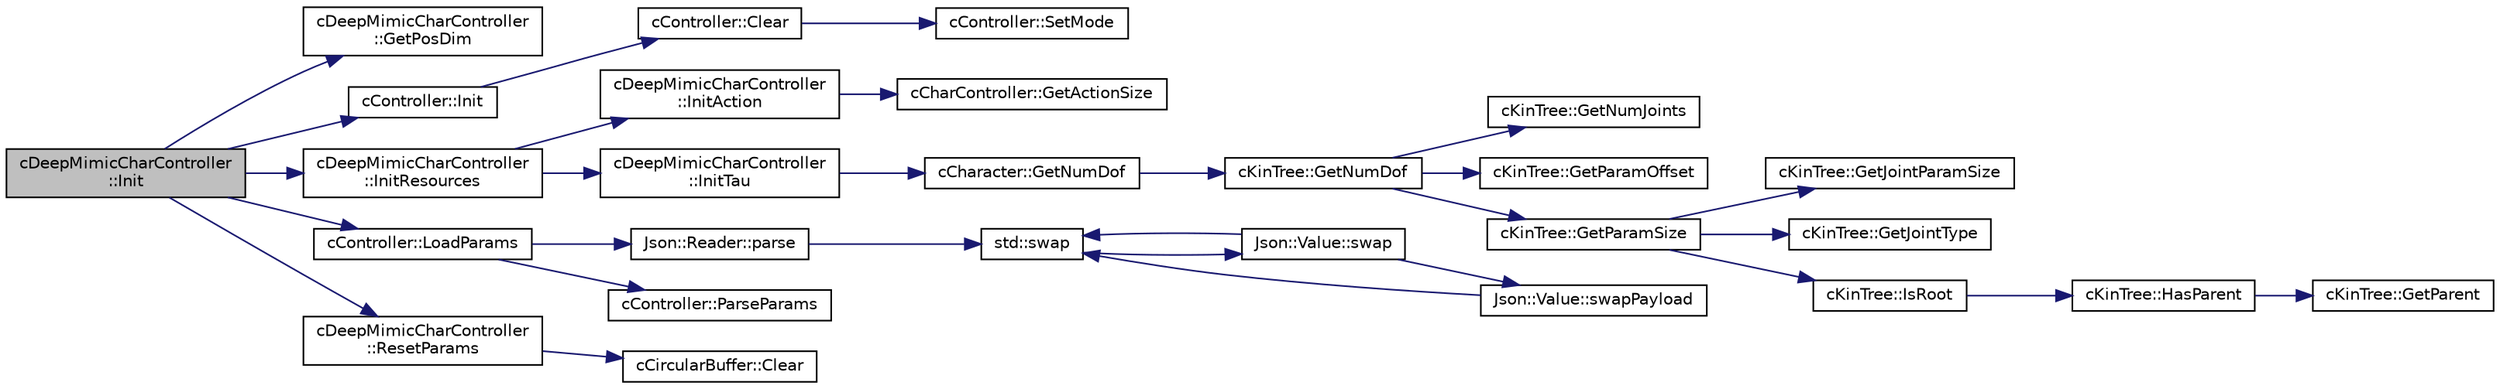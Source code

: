 digraph "cDeepMimicCharController::Init"
{
 // LATEX_PDF_SIZE
  edge [fontname="Helvetica",fontsize="10",labelfontname="Helvetica",labelfontsize="10"];
  node [fontname="Helvetica",fontsize="10",shape=record];
  rankdir="LR";
  Node1 [label="cDeepMimicCharController\l::Init",height=0.2,width=0.4,color="black", fillcolor="grey75", style="filled", fontcolor="black",tooltip=" "];
  Node1 -> Node2 [color="midnightblue",fontsize="10",style="solid",fontname="Helvetica"];
  Node2 [label="cDeepMimicCharController\l::GetPosDim",height=0.2,width=0.4,color="black", fillcolor="white", style="filled",URL="$classc_deep_mimic_char_controller.html#a1c320bce887cf59c8366cd28f0d548e3",tooltip=" "];
  Node1 -> Node3 [color="midnightblue",fontsize="10",style="solid",fontname="Helvetica"];
  Node3 [label="cController::Init",height=0.2,width=0.4,color="black", fillcolor="white", style="filled",URL="$classc_controller.html#adeafb8c72b3f31204bcc51667bce5c60",tooltip=" "];
  Node3 -> Node4 [color="midnightblue",fontsize="10",style="solid",fontname="Helvetica"];
  Node4 [label="cController::Clear",height=0.2,width=0.4,color="black", fillcolor="white", style="filled",URL="$classc_controller.html#a43cb8512a70637c4f650475838754a0a",tooltip=" "];
  Node4 -> Node5 [color="midnightblue",fontsize="10",style="solid",fontname="Helvetica"];
  Node5 [label="cController::SetMode",height=0.2,width=0.4,color="black", fillcolor="white", style="filled",URL="$classc_controller.html#ae445bc4c07ce9892f308dd733aec3e42",tooltip=" "];
  Node1 -> Node6 [color="midnightblue",fontsize="10",style="solid",fontname="Helvetica"];
  Node6 [label="cDeepMimicCharController\l::InitResources",height=0.2,width=0.4,color="black", fillcolor="white", style="filled",URL="$classc_deep_mimic_char_controller.html#a7bed5342963d0929537af54ba7e6a991",tooltip=" "];
  Node6 -> Node7 [color="midnightblue",fontsize="10",style="solid",fontname="Helvetica"];
  Node7 [label="cDeepMimicCharController\l::InitAction",height=0.2,width=0.4,color="black", fillcolor="white", style="filled",URL="$classc_deep_mimic_char_controller.html#a244f9425437f2c9461e5a0be8c0e892e",tooltip=" "];
  Node7 -> Node8 [color="midnightblue",fontsize="10",style="solid",fontname="Helvetica"];
  Node8 [label="cCharController::GetActionSize",height=0.2,width=0.4,color="black", fillcolor="white", style="filled",URL="$classc_char_controller.html#afaaa7adffa94763042a1e4f7ce868d64",tooltip=" "];
  Node6 -> Node9 [color="midnightblue",fontsize="10",style="solid",fontname="Helvetica"];
  Node9 [label="cDeepMimicCharController\l::InitTau",height=0.2,width=0.4,color="black", fillcolor="white", style="filled",URL="$classc_deep_mimic_char_controller.html#a928c5ba1fd746c4b0a62dd463cd099b6",tooltip=" "];
  Node9 -> Node10 [color="midnightblue",fontsize="10",style="solid",fontname="Helvetica"];
  Node10 [label="cCharacter::GetNumDof",height=0.2,width=0.4,color="black", fillcolor="white", style="filled",URL="$classc_character.html#a599bb487669886ea5a6e827186713372",tooltip=" "];
  Node10 -> Node11 [color="midnightblue",fontsize="10",style="solid",fontname="Helvetica"];
  Node11 [label="cKinTree::GetNumDof",height=0.2,width=0.4,color="black", fillcolor="white", style="filled",URL="$classc_kin_tree.html#abb4cab7f985f62308d4b36fdcd5c6145",tooltip=" "];
  Node11 -> Node12 [color="midnightblue",fontsize="10",style="solid",fontname="Helvetica"];
  Node12 [label="cKinTree::GetNumJoints",height=0.2,width=0.4,color="black", fillcolor="white", style="filled",URL="$classc_kin_tree.html#ac840b501e27e6ce46d208b7d033f21d4",tooltip=" "];
  Node11 -> Node13 [color="midnightblue",fontsize="10",style="solid",fontname="Helvetica"];
  Node13 [label="cKinTree::GetParamOffset",height=0.2,width=0.4,color="black", fillcolor="white", style="filled",URL="$classc_kin_tree.html#aba4aced4cc6c401006617e288e84e723",tooltip=" "];
  Node11 -> Node14 [color="midnightblue",fontsize="10",style="solid",fontname="Helvetica"];
  Node14 [label="cKinTree::GetParamSize",height=0.2,width=0.4,color="black", fillcolor="white", style="filled",URL="$classc_kin_tree.html#ad5d21e19a354b6e8f5406e9167f12161",tooltip=" "];
  Node14 -> Node15 [color="midnightblue",fontsize="10",style="solid",fontname="Helvetica"];
  Node15 [label="cKinTree::GetJointParamSize",height=0.2,width=0.4,color="black", fillcolor="white", style="filled",URL="$classc_kin_tree.html#a9c308e9e4654d96bcc47ba02770a06ea",tooltip=" "];
  Node14 -> Node16 [color="midnightblue",fontsize="10",style="solid",fontname="Helvetica"];
  Node16 [label="cKinTree::GetJointType",height=0.2,width=0.4,color="black", fillcolor="white", style="filled",URL="$classc_kin_tree.html#a891d52af51a7a1bced694634c2f70ee9",tooltip=" "];
  Node14 -> Node17 [color="midnightblue",fontsize="10",style="solid",fontname="Helvetica"];
  Node17 [label="cKinTree::IsRoot",height=0.2,width=0.4,color="black", fillcolor="white", style="filled",URL="$classc_kin_tree.html#ab4c2a8b42b254dc54e15e71684045a0a",tooltip=" "];
  Node17 -> Node18 [color="midnightblue",fontsize="10",style="solid",fontname="Helvetica"];
  Node18 [label="cKinTree::HasParent",height=0.2,width=0.4,color="black", fillcolor="white", style="filled",URL="$classc_kin_tree.html#a434aca959d5ef55a491381c7b8d90527",tooltip=" "];
  Node18 -> Node19 [color="midnightblue",fontsize="10",style="solid",fontname="Helvetica"];
  Node19 [label="cKinTree::GetParent",height=0.2,width=0.4,color="black", fillcolor="white", style="filled",URL="$classc_kin_tree.html#a593b283c1ce6a9fa8eb75cb9dc7396f6",tooltip=" "];
  Node1 -> Node20 [color="midnightblue",fontsize="10",style="solid",fontname="Helvetica"];
  Node20 [label="cController::LoadParams",height=0.2,width=0.4,color="black", fillcolor="white", style="filled",URL="$classc_controller.html#a9d675974db12476814075e28d3ebf6be",tooltip=" "];
  Node20 -> Node21 [color="midnightblue",fontsize="10",style="solid",fontname="Helvetica"];
  Node21 [label="Json::Reader::parse",height=0.2,width=0.4,color="black", fillcolor="white", style="filled",URL="$class_json_1_1_reader.html#af1da6c976ad1e96c742804c3853eef94",tooltip="Read a Value from a JSON document."];
  Node21 -> Node22 [color="midnightblue",fontsize="10",style="solid",fontname="Helvetica"];
  Node22 [label="std::swap",height=0.2,width=0.4,color="black", fillcolor="white", style="filled",URL="$namespacestd.html#a22cc6fcbbb1f2f705c7888b615e43582",tooltip="Specialize std::swap() for Json::Value."];
  Node22 -> Node23 [color="midnightblue",fontsize="10",style="solid",fontname="Helvetica"];
  Node23 [label="Json::Value::swap",height=0.2,width=0.4,color="black", fillcolor="white", style="filled",URL="$class_json_1_1_value.html#aab841120d78e296e1bc06a373345e822",tooltip="Swap everything."];
  Node23 -> Node22 [color="midnightblue",fontsize="10",style="solid",fontname="Helvetica"];
  Node23 -> Node24 [color="midnightblue",fontsize="10",style="solid",fontname="Helvetica"];
  Node24 [label="Json::Value::swapPayload",height=0.2,width=0.4,color="black", fillcolor="white", style="filled",URL="$class_json_1_1_value.html#a5263476047f20e2fc6de470e4de34fe5",tooltip="Swap values but leave comments and source offsets in place."];
  Node24 -> Node22 [color="midnightblue",fontsize="10",style="solid",fontname="Helvetica"];
  Node20 -> Node25 [color="midnightblue",fontsize="10",style="solid",fontname="Helvetica"];
  Node25 [label="cController::ParseParams",height=0.2,width=0.4,color="black", fillcolor="white", style="filled",URL="$classc_controller.html#ada254009afbbbd1f246c3953309723e7",tooltip=" "];
  Node1 -> Node26 [color="midnightblue",fontsize="10",style="solid",fontname="Helvetica"];
  Node26 [label="cDeepMimicCharController\l::ResetParams",height=0.2,width=0.4,color="black", fillcolor="white", style="filled",URL="$classc_deep_mimic_char_controller.html#aa1ab1b81b5aeb1daab8e81b44aca31de",tooltip=" "];
  Node26 -> Node27 [color="midnightblue",fontsize="10",style="solid",fontname="Helvetica"];
  Node27 [label="cCircularBuffer::Clear",height=0.2,width=0.4,color="black", fillcolor="white", style="filled",URL="$classc_circular_buffer.html#a66f9a06269a7150129ccd824882df4f6",tooltip=" "];
}
